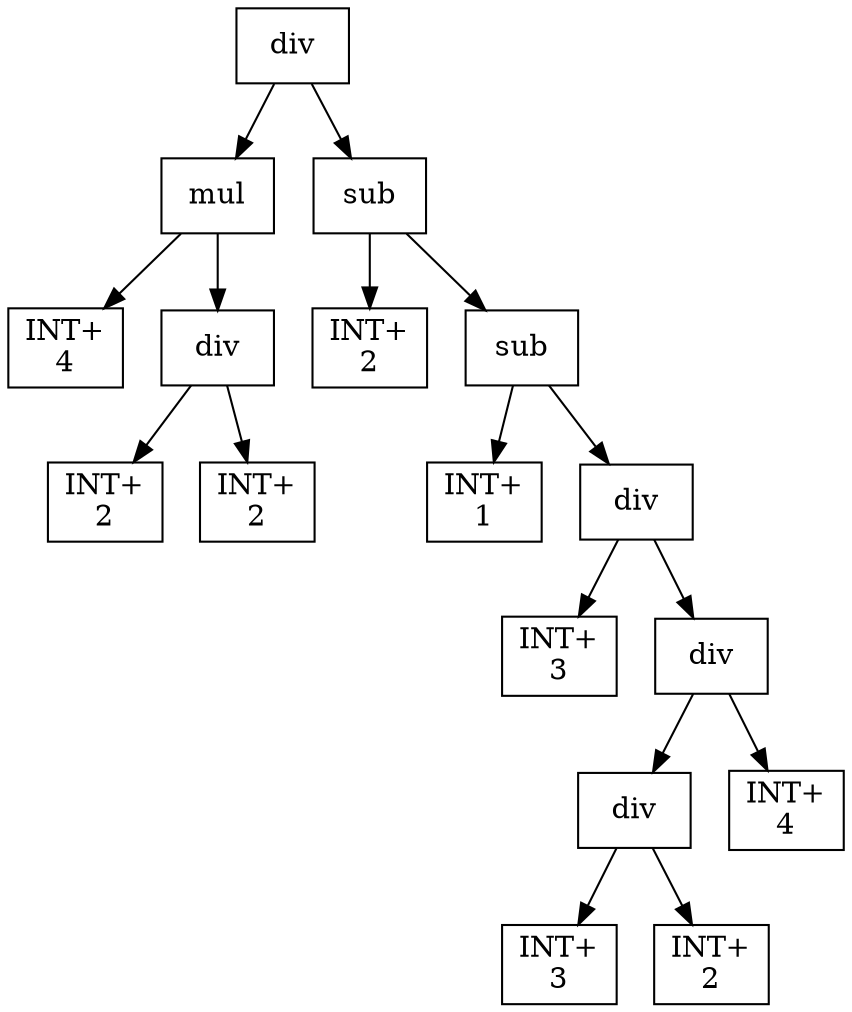 digraph expr {
  node [shape=box];
  n1 [label="div"];
  n2 [label="mul"];
  n3 [label="INT+\n4"];
  n4 [label="div"];
  n5 [label="INT+\n2"];
  n6 [label="INT+\n2"];
  n4 -> n5;
  n4 -> n6;
  n2 -> n3;
  n2 -> n4;
  n7 [label="sub"];
  n8 [label="INT+\n2"];
  n9 [label="sub"];
  n10 [label="INT+\n1"];
  n11 [label="div"];
  n12 [label="INT+\n3"];
  n13 [label="div"];
  n14 [label="div"];
  n15 [label="INT+\n3"];
  n16 [label="INT+\n2"];
  n14 -> n15;
  n14 -> n16;
  n17 [label="INT+\n4"];
  n13 -> n14;
  n13 -> n17;
  n11 -> n12;
  n11 -> n13;
  n9 -> n10;
  n9 -> n11;
  n7 -> n8;
  n7 -> n9;
  n1 -> n2;
  n1 -> n7;
}